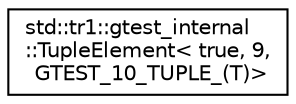 digraph "Graphical Class Hierarchy"
{
  edge [fontname="Helvetica",fontsize="10",labelfontname="Helvetica",labelfontsize="10"];
  node [fontname="Helvetica",fontsize="10",shape=record];
  rankdir="LR";
  Node0 [label="std::tr1::gtest_internal\l::TupleElement\< true, 9,\l GTEST_10_TUPLE_(T)\>",height=0.2,width=0.4,color="black", fillcolor="white", style="filled",URL="$structstd_1_1tr1_1_1gtest__internal_1_1TupleElement_3_01true_00_019_00_01GTEST__10__TUPLE___07T_08_4.html"];
}
